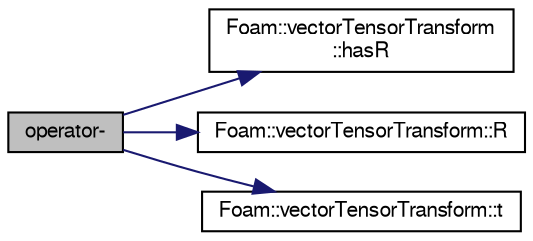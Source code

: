 digraph "operator-"
{
  bgcolor="transparent";
  edge [fontname="FreeSans",fontsize="10",labelfontname="FreeSans",labelfontsize="10"];
  node [fontname="FreeSans",fontsize="10",shape=record];
  rankdir="LR";
  Node1 [label="operator-",height=0.2,width=0.4,color="black", fillcolor="grey75", style="filled" fontcolor="black"];
  Node1 -> Node2 [color="midnightblue",fontsize="10",style="solid",fontname="FreeSans"];
  Node2 [label="Foam::vectorTensorTransform\l::hasR",height=0.2,width=0.4,color="black",URL="$a02720.html#a34e232bb6b5ed6e44e21f75a258bf18b"];
  Node1 -> Node3 [color="midnightblue",fontsize="10",style="solid",fontname="FreeSans"];
  Node3 [label="Foam::vectorTensorTransform::R",height=0.2,width=0.4,color="black",URL="$a02720.html#a849baaf9e566e9ab9afee603f3d7120e"];
  Node1 -> Node4 [color="midnightblue",fontsize="10",style="solid",fontname="FreeSans"];
  Node4 [label="Foam::vectorTensorTransform::t",height=0.2,width=0.4,color="black",URL="$a02720.html#a9843788d6d82317212ae7c974d4995de"];
}
